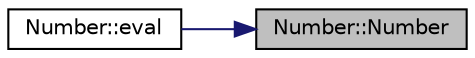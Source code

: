 digraph "Number::Number"
{
 // LATEX_PDF_SIZE
  edge [fontname="Helvetica",fontsize="10",labelfontname="Helvetica",labelfontsize="10"];
  node [fontname="Helvetica",fontsize="10",shape=record];
  rankdir="RL";
  Node1 [label="Number::Number",height=0.2,width=0.4,color="black", fillcolor="grey75", style="filled", fontcolor="black",tooltip=" "];
  Node1 -> Node2 [dir="back",color="midnightblue",fontsize="10",style="solid",fontname="Helvetica"];
  Node2 [label="Number::eval",height=0.2,width=0.4,color="black", fillcolor="white", style="filled",URL="$class_number.html#a2d6ae659ac6ea8944f46197c04a14db3",tooltip=" "];
}
